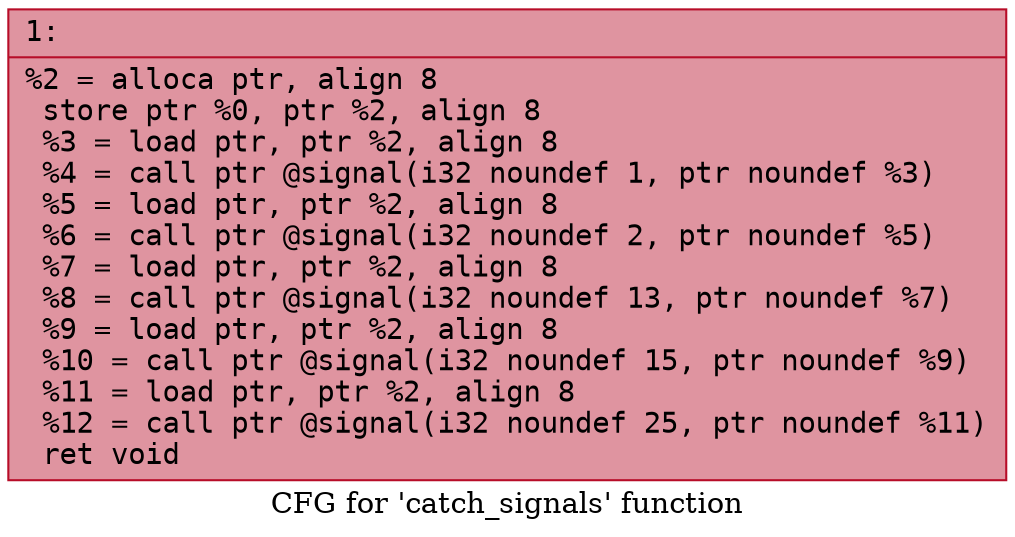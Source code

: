 digraph "CFG for 'catch_signals' function" {
	label="CFG for 'catch_signals' function";

	Node0x60000253f700 [shape=record,color="#b70d28ff", style=filled, fillcolor="#b70d2870" fontname="Courier",label="{1:\l|  %2 = alloca ptr, align 8\l  store ptr %0, ptr %2, align 8\l  %3 = load ptr, ptr %2, align 8\l  %4 = call ptr @signal(i32 noundef 1, ptr noundef %3)\l  %5 = load ptr, ptr %2, align 8\l  %6 = call ptr @signal(i32 noundef 2, ptr noundef %5)\l  %7 = load ptr, ptr %2, align 8\l  %8 = call ptr @signal(i32 noundef 13, ptr noundef %7)\l  %9 = load ptr, ptr %2, align 8\l  %10 = call ptr @signal(i32 noundef 15, ptr noundef %9)\l  %11 = load ptr, ptr %2, align 8\l  %12 = call ptr @signal(i32 noundef 25, ptr noundef %11)\l  ret void\l}"];
}
